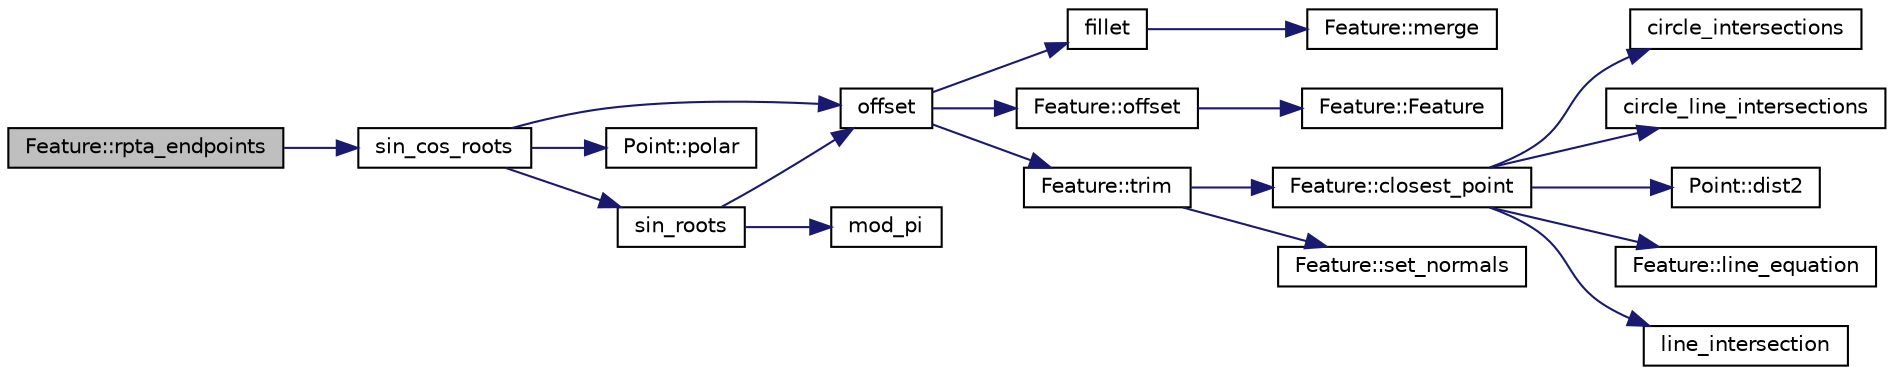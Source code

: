digraph "Feature::rpta_endpoints"
{
 // LATEX_PDF_SIZE
  edge [fontname="Helvetica",fontsize="10",labelfontname="Helvetica",labelfontsize="10"];
  node [fontname="Helvetica",fontsize="10",shape=record];
  rankdir="LR";
  Node1 [label="Feature::rpta_endpoints",height=0.2,width=0.4,color="black", fillcolor="grey75", style="filled", fontcolor="black",tooltip=" "];
  Node1 -> Node2 [color="midnightblue",fontsize="10",style="solid",fontname="Helvetica"];
  Node2 [label="sin_cos_roots",height=0.2,width=0.4,color="black", fillcolor="white", style="filled",URL="$d6/d39/cs_8_c.html#ae46d9eca01649a9a4893a4f83bf5fa6c",tooltip=" "];
  Node2 -> Node3 [color="midnightblue",fontsize="10",style="solid",fontname="Helvetica"];
  Node3 [label="offset",height=0.2,width=0.4,color="black", fillcolor="white", style="filled",URL="$d6/d39/cs_8_c.html#afe6a0b2b5c48ece31d590b7be4baea19",tooltip=" "];
  Node3 -> Node4 [color="midnightblue",fontsize="10",style="solid",fontname="Helvetica"];
  Node4 [label="fillet",height=0.2,width=0.4,color="black", fillcolor="white", style="filled",URL="$d6/d39/cs_8_c.html#adb00754a9fbab9860cade2a0d4ee0e01",tooltip=" "];
  Node4 -> Node5 [color="midnightblue",fontsize="10",style="solid",fontname="Helvetica"];
  Node5 [label="Feature::merge",height=0.2,width=0.4,color="black", fillcolor="white", style="filled",URL="$d7/d76/class_feature.html#afc47c80034e1d75a3b4983d3d1037b44",tooltip=" "];
  Node3 -> Node6 [color="midnightblue",fontsize="10",style="solid",fontname="Helvetica"];
  Node6 [label="Feature::offset",height=0.2,width=0.4,color="black", fillcolor="white", style="filled",URL="$d7/d76/class_feature.html#aebb64c6e0c73c0ff323680bbe1501c60",tooltip=" "];
  Node6 -> Node7 [color="midnightblue",fontsize="10",style="solid",fontname="Helvetica"];
  Node7 [label="Feature::Feature",height=0.2,width=0.4,color="black", fillcolor="white", style="filled",URL="$d7/d76/class_feature.html#a06d191f6daea88e0029440a2137f2e07",tooltip=" "];
  Node3 -> Node8 [color="midnightblue",fontsize="10",style="solid",fontname="Helvetica"];
  Node8 [label="Feature::trim",height=0.2,width=0.4,color="black", fillcolor="white", style="filled",URL="$d7/d76/class_feature.html#a584e1d8198b9f25caaa8c08e5ea703ce",tooltip=" "];
  Node8 -> Node9 [color="midnightblue",fontsize="10",style="solid",fontname="Helvetica"];
  Node9 [label="Feature::closest_point",height=0.2,width=0.4,color="black", fillcolor="white", style="filled",URL="$d7/d76/class_feature.html#a77316583a155fd946ceec9eb1399f72f",tooltip=" "];
  Node9 -> Node10 [color="midnightblue",fontsize="10",style="solid",fontname="Helvetica"];
  Node10 [label="circle_intersections",height=0.2,width=0.4,color="black", fillcolor="white", style="filled",URL="$d0/d11/arrange_8_c.html#a043ee172acd7f5a71489cdc610bdc0b4",tooltip=" "];
  Node9 -> Node11 [color="midnightblue",fontsize="10",style="solid",fontname="Helvetica"];
  Node11 [label="circle_line_intersections",height=0.2,width=0.4,color="black", fillcolor="white", style="filled",URL="$d0/d11/arrange_8_c.html#ace0a3ae8d5ecbd78b3f0172f004f0a9f",tooltip=" "];
  Node9 -> Node12 [color="midnightblue",fontsize="10",style="solid",fontname="Helvetica"];
  Node12 [label="Point::dist2",height=0.2,width=0.4,color="black", fillcolor="white", style="filled",URL="$d0/d69/class_point.html#af0d38b672cdc96e6046c048db1e1f7ed",tooltip=" "];
  Node9 -> Node13 [color="midnightblue",fontsize="10",style="solid",fontname="Helvetica"];
  Node13 [label="Feature::line_equation",height=0.2,width=0.4,color="black", fillcolor="white", style="filled",URL="$d7/d76/class_feature.html#acb1e9d500c75d6ac02b18e2ea5b07806",tooltip=" "];
  Node9 -> Node14 [color="midnightblue",fontsize="10",style="solid",fontname="Helvetica"];
  Node14 [label="line_intersection",height=0.2,width=0.4,color="black", fillcolor="white", style="filled",URL="$d0/d11/arrange_8_c.html#a62c6d133cf66d38e3d773f3aa4f0c2da",tooltip=" "];
  Node8 -> Node15 [color="midnightblue",fontsize="10",style="solid",fontname="Helvetica"];
  Node15 [label="Feature::set_normals",height=0.2,width=0.4,color="black", fillcolor="white", style="filled",URL="$d7/d76/class_feature.html#a251ab69c4c4bd652917bf64c0f5c70f4",tooltip=" "];
  Node2 -> Node16 [color="midnightblue",fontsize="10",style="solid",fontname="Helvetica"];
  Node16 [label="Point::polar",height=0.2,width=0.4,color="black", fillcolor="white", style="filled",URL="$d0/d69/class_point.html#ae163df72b3def16a3511a61f4789ef56",tooltip=" "];
  Node2 -> Node17 [color="midnightblue",fontsize="10",style="solid",fontname="Helvetica"];
  Node17 [label="sin_roots",height=0.2,width=0.4,color="black", fillcolor="white", style="filled",URL="$d6/d39/cs_8_c.html#a566270620cbc90f896aeb2b19d8be279",tooltip=" "];
  Node17 -> Node18 [color="midnightblue",fontsize="10",style="solid",fontname="Helvetica"];
  Node18 [label="mod_pi",height=0.2,width=0.4,color="black", fillcolor="white", style="filled",URL="$d6/d39/cs_8_c.html#acbffffcb40f86b2239411252d8d40ff5",tooltip=" "];
  Node17 -> Node3 [color="midnightblue",fontsize="10",style="solid",fontname="Helvetica"];
}
